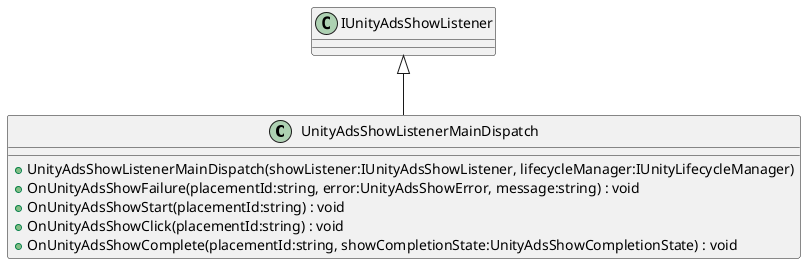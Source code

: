 @startuml
class UnityAdsShowListenerMainDispatch {
    + UnityAdsShowListenerMainDispatch(showListener:IUnityAdsShowListener, lifecycleManager:IUnityLifecycleManager)
    + OnUnityAdsShowFailure(placementId:string, error:UnityAdsShowError, message:string) : void
    + OnUnityAdsShowStart(placementId:string) : void
    + OnUnityAdsShowClick(placementId:string) : void
    + OnUnityAdsShowComplete(placementId:string, showCompletionState:UnityAdsShowCompletionState) : void
}
IUnityAdsShowListener <|-- UnityAdsShowListenerMainDispatch
@enduml
